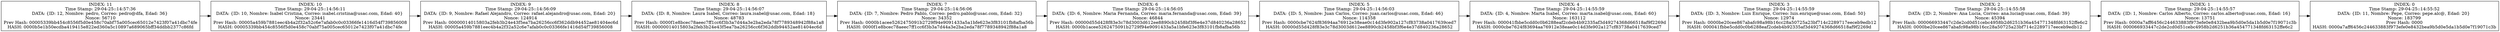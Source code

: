 digraph ListaSimplementeEnlazada{
  rankdir=LR;
  node0 [label="INDEX: 11
Time Stamp: 29-04-25::14:57:36
DATA: {ID: 12, Nombre: pedro, Correo: pedro@dfa, Edad: 36} 
Nonce: 56710
Prev Hash: 00005339bb454c8556f5d0e458c70abf75a005cec65012e7423f07a41dbc74fe
HASH: 0000b5e1b50ecdba419415e822ed360a5c10897a689065bff34ddbb2377c86fd" shape = box];
  node0 -> node1;
  node1 [label="INDEX: 10
Time Stamp: 29-04-25::14:56:11
DATA: {ID: 10, Nombre: Isabel Cristina, Correo: isabel.cristina@usac.com, Edad: 40} 
Nonce: 23441
Prev Hash: 00005a459b7881eec4b4a2f32a52c6e7afab0c0c03366fe1416d54f739856008
HASH: 00005339bb454c8556f5d0e458c70abf75a005cec65012e7423f07a41dbc74fe" shape = box];
  node1 -> node2;
  node2 [label="INDEX: 9
Time Stamp: 29-04-25::14:56:09
DATA: {ID: 9, Nombre: Rafael Alejandro, Correo: rafael.alejandro@usac.com, Edad: 20} 
Nonce: 124914
Prev Hash: 00000014015803a2feb3b24e43f5ea7ba26256cc6f362ddb94452ae81404ec6d
HASH: 00005a459b7881eec4b4a2f32a52c6e7afab0c0c03366fe1416d54f739856008" shape = box];
  node2 -> node3;
  node3 [label="INDEX: 8
Time Stamp: 29-04-25::14:56:07
DATA: {ID: 8, Nombre: Laura Isabel, Correo: laura.isabel@usac.com, Edad: 18} 
Nonce: 48783
Prev Hash: 0000f1e8bcec78aeec7ff1cc6f3b3a7d44a3e2ba2eda78f7789348942f88a1a8
HASH: 00000014015803a2feb3b24e43f5ea7ba26256cc6f362ddb94452ae81404ec6d" shape = box];
  node3 -> node4;
  node4 [label="INDEX: 7
Time Stamp: 29-04-25::14:56:06
DATA: {ID: 7, Nombre: Pedro Pablo, Correo: pedro.pablo@usac.com, Edad: 32} 
Nonce: 34352
Prev Hash: 0000b1acee5262475091b2729f94e9091433a5a1bfe623e3f83101fb8afba56b
HASH: 0000f1e8bcec78aeec7ff1cc6f3b3a7d44a3e2ba2eda78f7789348942f88a1a8" shape = box];
  node4 -> node5;
  node5 [label="INDEX: 6
Time Stamp: 29-04-25::14:56:05
DATA: {ID: 6, Nombre: Maria Fernanda, Correo: maria.fernanda@usac.com, Edad: 39} 
Nonce: 46844
Prev Hash: 00000d55d428f83e3c78d3003d612ee8890cb2458bf3f6e4e37d840236a28652
HASH: 0000b1acee5262475091b2729f94e9091433a5a1bfe623e3f83101fb8afba56b" shape = box];
  node5 -> node6;
  node6 [label="INDEX: 5
Time Stamp: 29-04-25::14:56:03
DATA: {ID: 5, Nombre: Juan Carlos, Correo: juan.carlos@usac.com, Edad: 46} 
Nonce: 114358
Prev Hash: 0000cbe7624f83694aa76912e38eae0c14d3fe902a127cf83738a0417639ced7
HASH: 00000d55d428f83e3c78d3003d612ee8890cb2458bf3f6e4e37d840236a28652" shape = box];
  node6 -> node7;
  node7 [label="INDEX: 4
Time Stamp: 29-04-25::14:55:59
DATA: {ID: 4, Nombre: Marta Isabel, Correo: marta.isabel@usac.com, Edad: 60} 
Nonce: 163112
Prev Hash: 000041fbbe5cdd0c0b6288eaf2cdeb4b92335af3d49274368d66518af9f2269d
HASH: 0000cbe7624f83694aa76912e38eae0c14d3fe902a127cf83738a0417639ced7" shape = box];
  node7 -> node8;
  node8 [label="INDEX: 3
Time Stamp: 29-04-25::14:55:59
DATA: {ID: 3, Nombre: Luis Enrique, Correo: luis.enrique@usac.com, Edad: 50} 
Nonce: 12974
Prev Hash: 0000be20cee867abafc98a98b16cc28a50725a23bf714c2289717eeceb9edb12
HASH: 000041fbbe5cdd0c0b6288eaf2cdeb4b92335af3d49274368d66518af9f2269d" shape = box];
  node8 -> node9;
  node9 [label="INDEX: 2
Time Stamp: 29-04-25::14:55:58
DATA: {ID: 2, Nombre: Ana Lucia, Correo: ana.lucia@usac.com, Edad: 39} 
Nonce: 45394
Prev Hash: 000066933447c2de2cd0d51cebc4958b2d6251b36a454771348fd63152ffe6c2
HASH: 0000be20cee867abafc98a98b16cc28a50725a23bf714c2289717eeceb9edb12" shape = box];
  node9 -> node10;
  node10 [label="INDEX: 1
Time Stamp: 29-04-25::14:55:57
DATA: {ID: 1, Nombre: Carlos Alberto, Correo: carlos.alberto@usac.com, Edad: 16} 
Nonce: 13751
Prev Hash: 0000a7aff6456c244633883f973efe0e8432bea9b5d0e5da1b5d0e7f19071c3b
HASH: 000066933447c2de2cd0d51cebc4958b2d6251b36a454771348fd63152ffe6c2" shape = box];
  node10 -> node11;
  node11 [label="INDEX: 0
Time Stamp: 29-04-25::14:55:52
DATA: {ID: 11, Nombre: Pepe, Correo: pepe.alc@, Edad: 20} 
Nonce: 183799
Prev Hash: 0000
HASH: 0000a7aff6456c244633883f973efe0e8432bea9b5d0e5da1b5d0e7f19071c3b" shape = box];
}

